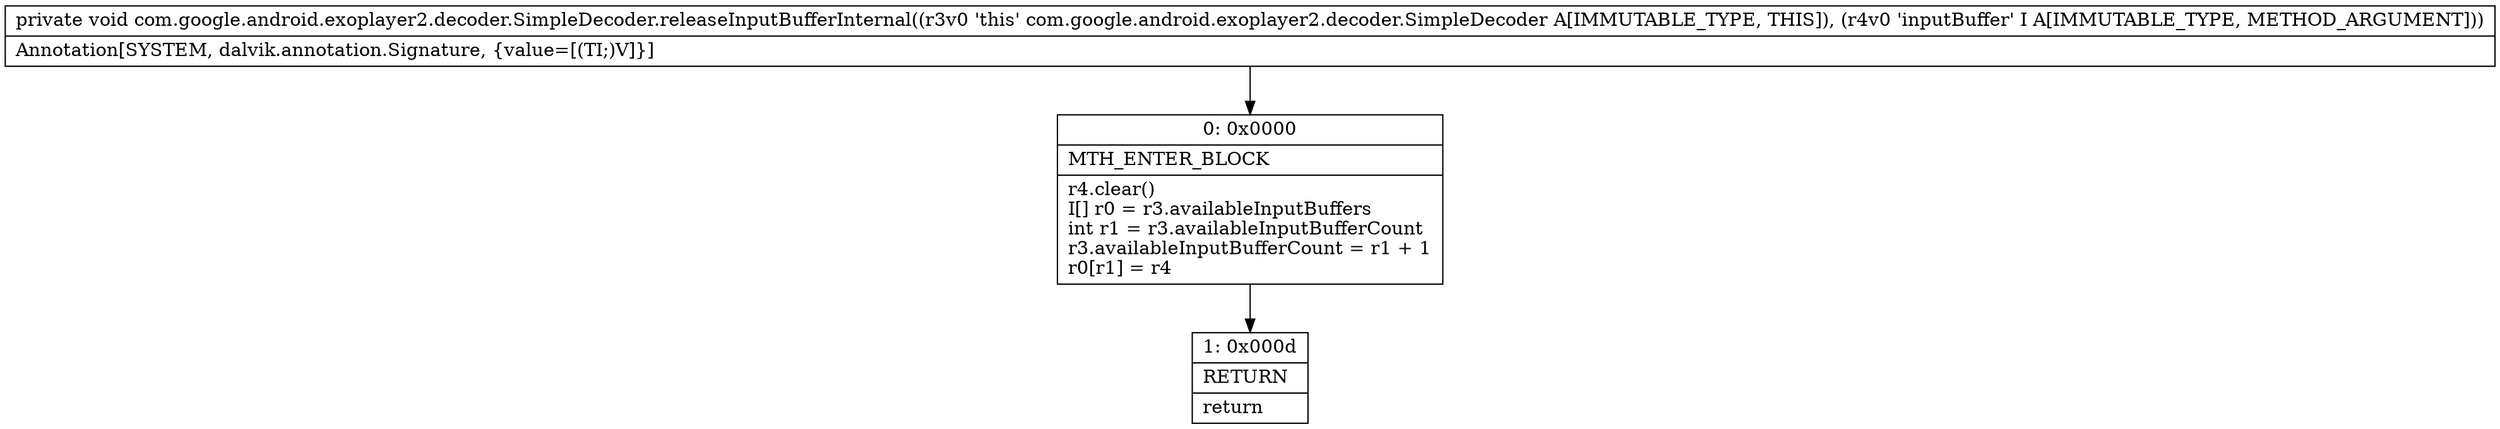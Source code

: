 digraph "CFG forcom.google.android.exoplayer2.decoder.SimpleDecoder.releaseInputBufferInternal(Lcom\/google\/android\/exoplayer2\/decoder\/DecoderInputBuffer;)V" {
Node_0 [shape=record,label="{0\:\ 0x0000|MTH_ENTER_BLOCK\l|r4.clear()\lI[] r0 = r3.availableInputBuffers\lint r1 = r3.availableInputBufferCount\lr3.availableInputBufferCount = r1 + 1\lr0[r1] = r4\l}"];
Node_1 [shape=record,label="{1\:\ 0x000d|RETURN\l|return\l}"];
MethodNode[shape=record,label="{private void com.google.android.exoplayer2.decoder.SimpleDecoder.releaseInputBufferInternal((r3v0 'this' com.google.android.exoplayer2.decoder.SimpleDecoder A[IMMUTABLE_TYPE, THIS]), (r4v0 'inputBuffer' I A[IMMUTABLE_TYPE, METHOD_ARGUMENT]))  | Annotation[SYSTEM, dalvik.annotation.Signature, \{value=[(TI;)V]\}]\l}"];
MethodNode -> Node_0;
Node_0 -> Node_1;
}


